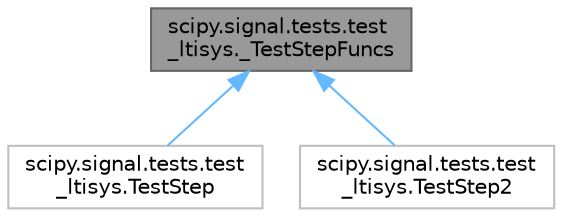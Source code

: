 digraph "scipy.signal.tests.test_ltisys._TestStepFuncs"
{
 // LATEX_PDF_SIZE
  bgcolor="transparent";
  edge [fontname=Helvetica,fontsize=10,labelfontname=Helvetica,labelfontsize=10];
  node [fontname=Helvetica,fontsize=10,shape=box,height=0.2,width=0.4];
  Node1 [id="Node000001",label="scipy.signal.tests.test\l_ltisys._TestStepFuncs",height=0.2,width=0.4,color="gray40", fillcolor="grey60", style="filled", fontcolor="black",tooltip=" "];
  Node1 -> Node2 [id="edge1_Node000001_Node000002",dir="back",color="steelblue1",style="solid",tooltip=" "];
  Node2 [id="Node000002",label="scipy.signal.tests.test\l_ltisys.TestStep",height=0.2,width=0.4,color="grey75", fillcolor="white", style="filled",URL="$d5/db0/classscipy_1_1signal_1_1tests_1_1test__ltisys_1_1TestStep.html",tooltip=" "];
  Node1 -> Node3 [id="edge2_Node000001_Node000003",dir="back",color="steelblue1",style="solid",tooltip=" "];
  Node3 [id="Node000003",label="scipy.signal.tests.test\l_ltisys.TestStep2",height=0.2,width=0.4,color="grey75", fillcolor="white", style="filled",URL="$d4/d88/classscipy_1_1signal_1_1tests_1_1test__ltisys_1_1TestStep2.html",tooltip=" "];
}
